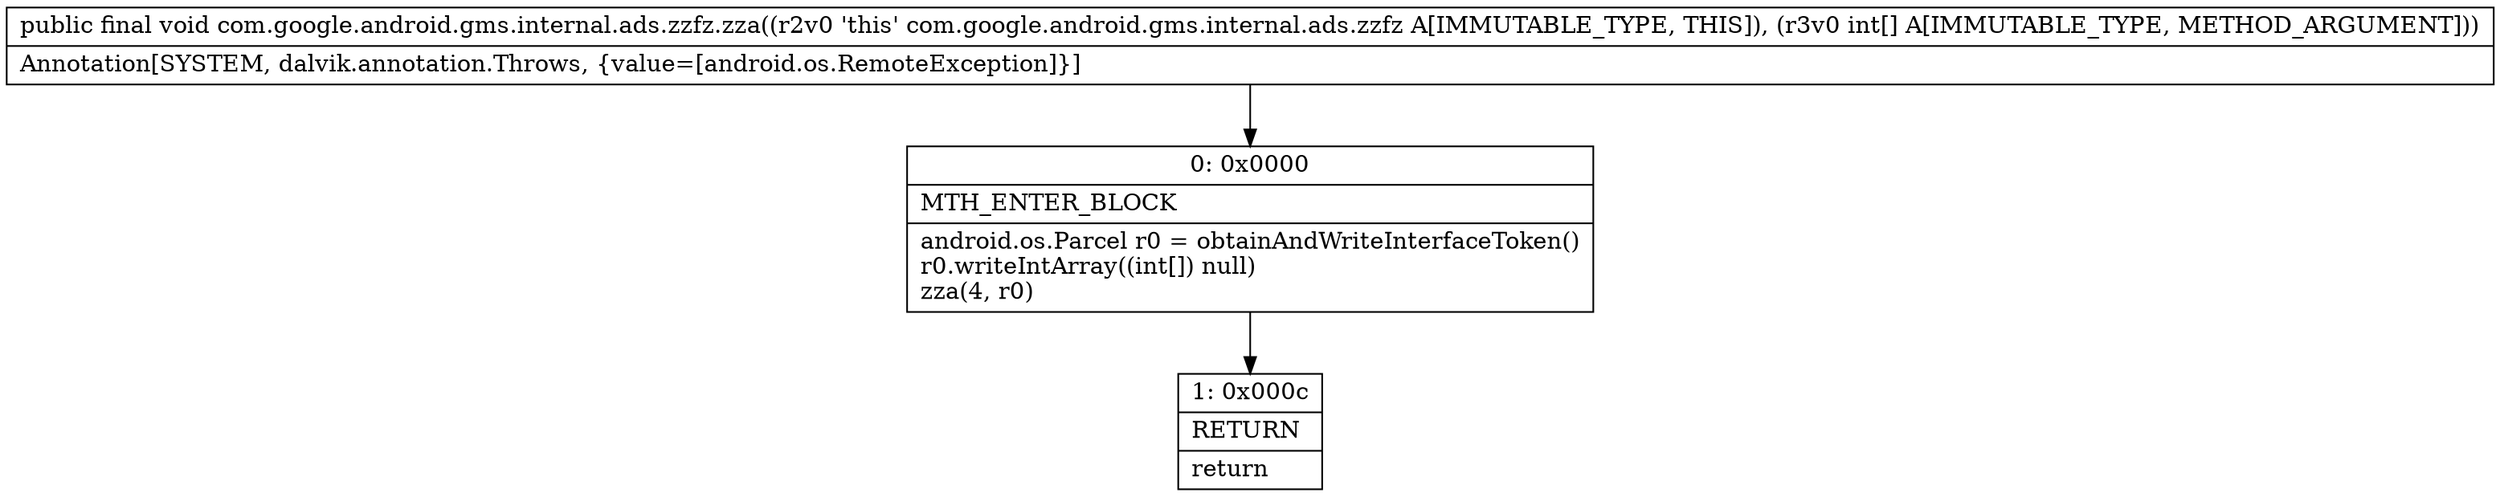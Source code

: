 digraph "CFG forcom.google.android.gms.internal.ads.zzfz.zza([I)V" {
Node_0 [shape=record,label="{0\:\ 0x0000|MTH_ENTER_BLOCK\l|android.os.Parcel r0 = obtainAndWriteInterfaceToken()\lr0.writeIntArray((int[]) null)\lzza(4, r0)\l}"];
Node_1 [shape=record,label="{1\:\ 0x000c|RETURN\l|return\l}"];
MethodNode[shape=record,label="{public final void com.google.android.gms.internal.ads.zzfz.zza((r2v0 'this' com.google.android.gms.internal.ads.zzfz A[IMMUTABLE_TYPE, THIS]), (r3v0 int[] A[IMMUTABLE_TYPE, METHOD_ARGUMENT]))  | Annotation[SYSTEM, dalvik.annotation.Throws, \{value=[android.os.RemoteException]\}]\l}"];
MethodNode -> Node_0;
Node_0 -> Node_1;
}

